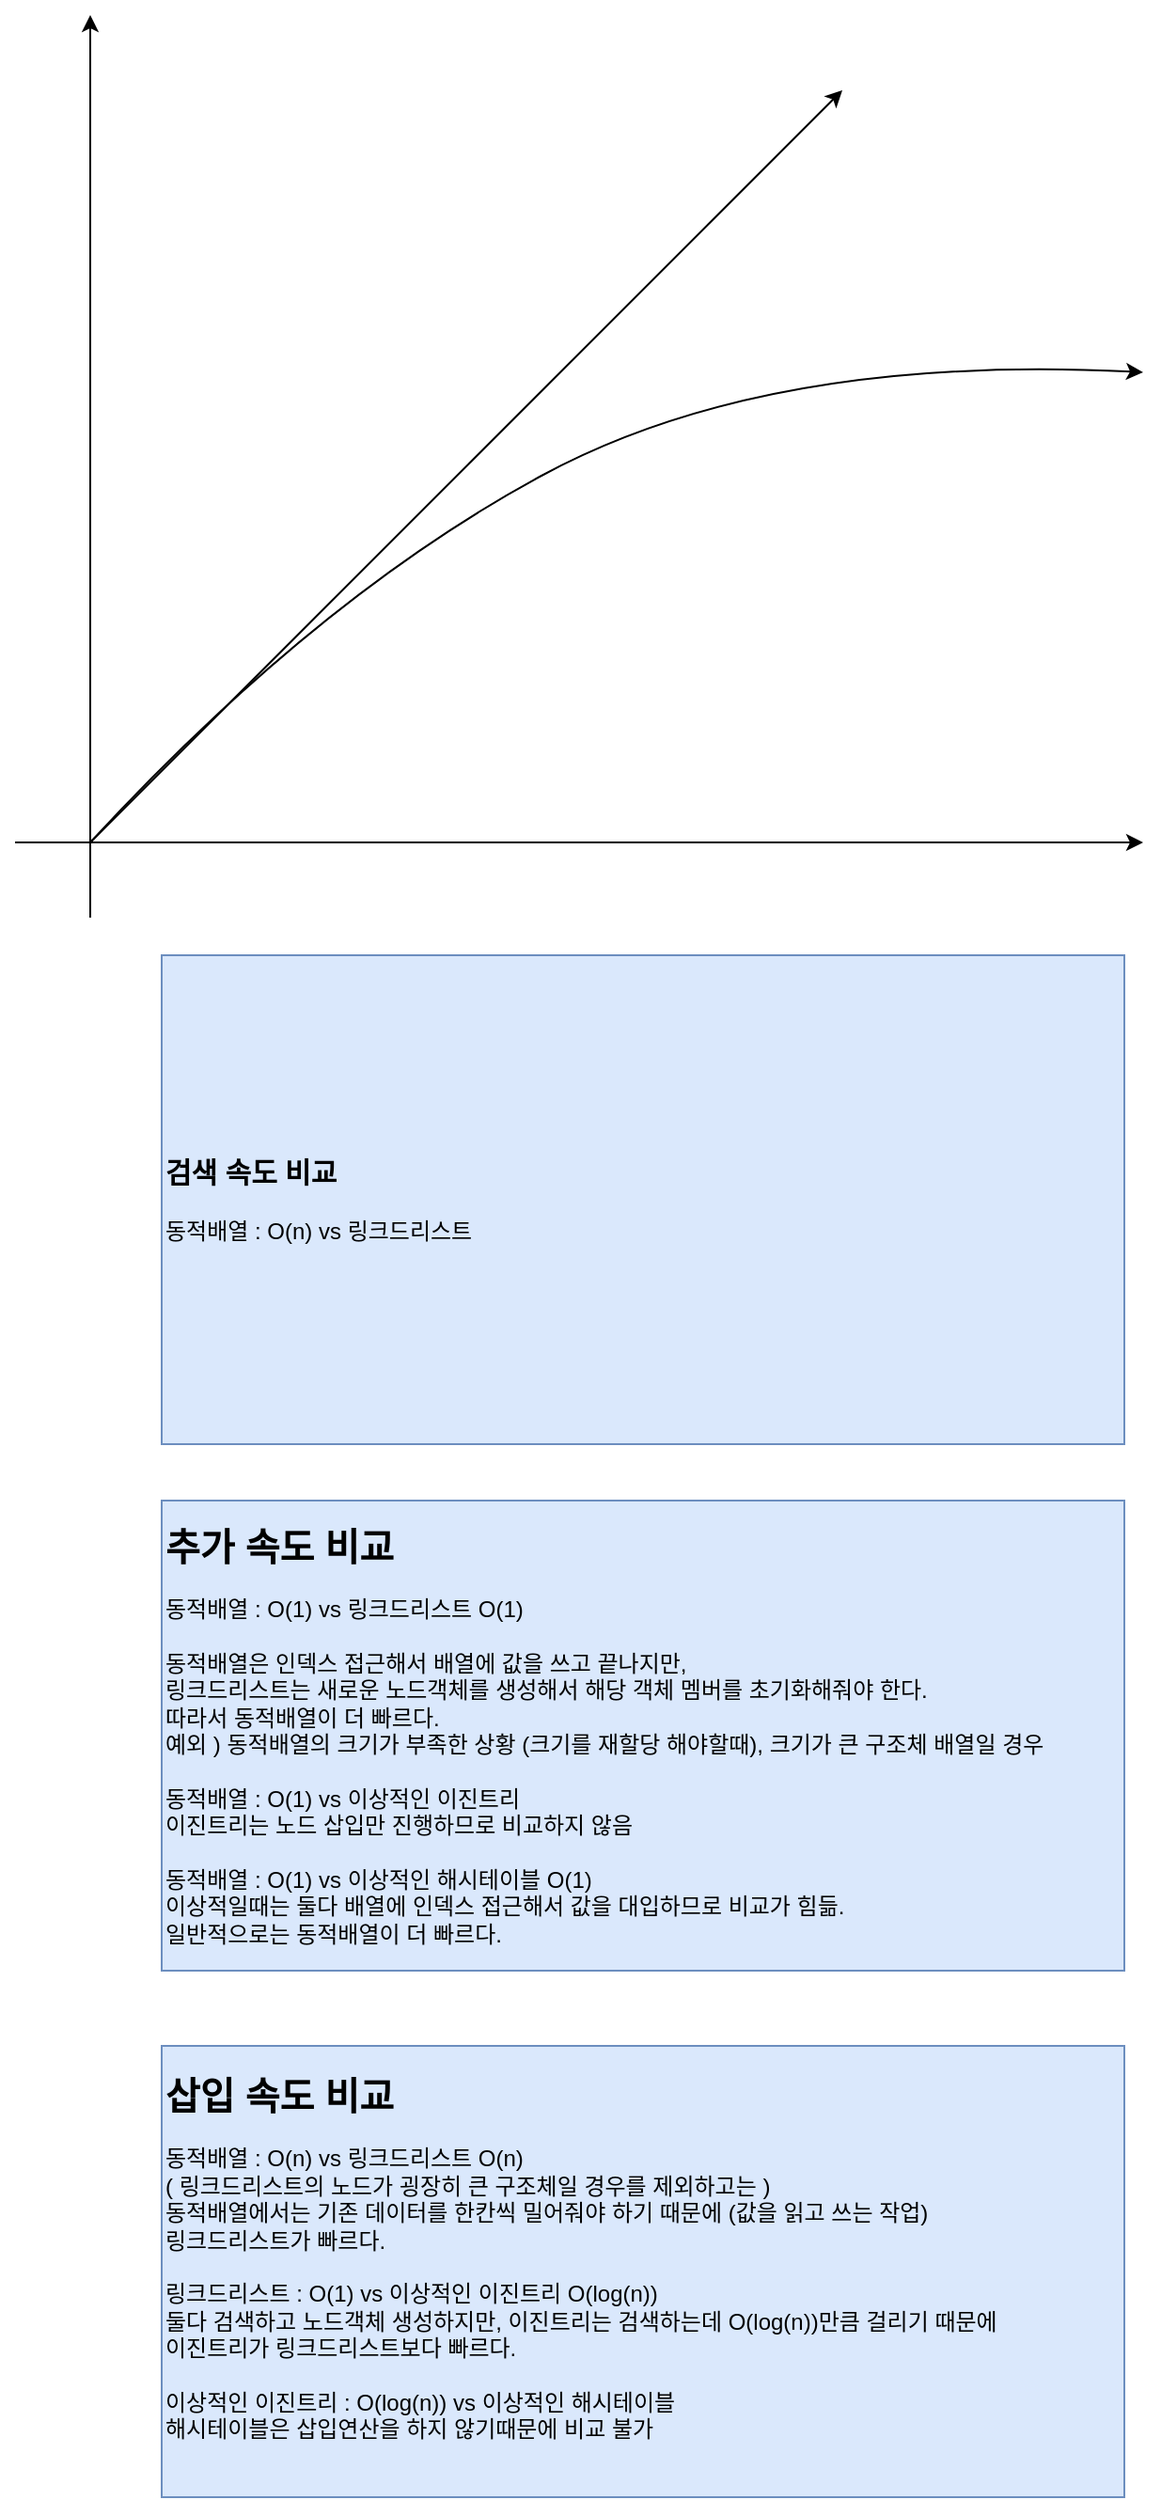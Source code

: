 <mxfile version="17.4.6" type="device"><diagram id="gPJuktA0EnO0L8C4Wk3P" name="Page-1"><mxGraphModel dx="1422" dy="794" grid="1" gridSize="10" guides="1" tooltips="1" connect="1" arrows="1" fold="1" page="1" pageScale="1" pageWidth="827" pageHeight="1169" math="0" shadow="0"><root><mxCell id="0"/><mxCell id="1" parent="0"/><mxCell id="iBuDU-aYflu2q5jisYz1-1" value="" style="endArrow=classic;html=1;rounded=0;" edge="1" parent="1"><mxGeometry width="50" height="50" relative="1" as="geometry"><mxPoint x="120" y="520" as="sourcePoint"/><mxPoint x="120" y="40" as="targetPoint"/></mxGeometry></mxCell><mxCell id="iBuDU-aYflu2q5jisYz1-2" value="" style="endArrow=classic;html=1;rounded=0;" edge="1" parent="1"><mxGeometry width="50" height="50" relative="1" as="geometry"><mxPoint x="80" y="480" as="sourcePoint"/><mxPoint x="680" y="480" as="targetPoint"/></mxGeometry></mxCell><mxCell id="iBuDU-aYflu2q5jisYz1-3" value="" style="endArrow=classic;html=1;rounded=0;" edge="1" parent="1"><mxGeometry width="50" height="50" relative="1" as="geometry"><mxPoint x="120" y="480" as="sourcePoint"/><mxPoint x="520" y="80" as="targetPoint"/></mxGeometry></mxCell><mxCell id="iBuDU-aYflu2q5jisYz1-5" value="" style="curved=1;endArrow=classic;html=1;rounded=0;" edge="1" parent="1"><mxGeometry width="50" height="50" relative="1" as="geometry"><mxPoint x="120" y="480" as="sourcePoint"/><mxPoint x="680" y="230" as="targetPoint"/><Array as="points"><mxPoint x="240" y="350"/><mxPoint x="480" y="220"/></Array></mxGeometry></mxCell><mxCell id="iBuDU-aYflu2q5jisYz1-7" value="&lt;font&gt;&lt;b&gt;&lt;font style=&quot;font-size: 15px&quot;&gt;검색 속도 비교&lt;/font&gt;&lt;/b&gt;&lt;br&gt;&lt;br&gt;동적배열 : O(n) vs 링크드리스트&lt;br&gt;&lt;/font&gt;" style="text;html=1;strokeColor=#6c8ebf;fillColor=#dae8fc;align=left;verticalAlign=middle;whiteSpace=wrap;rounded=0;" vertex="1" parent="1"><mxGeometry x="158" y="540" width="512" height="260" as="geometry"/></mxCell><mxCell id="iBuDU-aYflu2q5jisYz1-8" value="&lt;font&gt;&lt;b&gt;&lt;font style=&quot;font-size: 20px&quot;&gt;추가 속도 비교&lt;/font&gt;&lt;/b&gt;&lt;br&gt;&lt;br&gt;동적배열 : O(1) vs 링크드리스트 O(1)&lt;br&gt;&lt;br&gt;동적배열은 인덱스 접근해서 배열에 값을 쓰고 끝나지만,&lt;br&gt;링크드리스트는 새로운 노드객체를 생성해서 해당 객체 멤버를 초기화해줘야 한다.&lt;br&gt;따라서 동적배열이 더 빠르다.&lt;br&gt;예외 ) 동적배열의 크기가 부족한 상황 (크기를 재할당 해야할때), 크기가 큰 구조체 배열일 경우&lt;br&gt;&lt;br&gt;동적배열 : O(1) vs 이상적인 이진트리&lt;br&gt;이진트리는 노드 삽입만 진행하므로 비교하지 않음&lt;br&gt;&lt;br&gt;동적배열 : O(1) vs 이상적인 해시테이블 O(1)&lt;br&gt;이상적일때는 둘다 배열에 인덱스 접근해서 값을 대입하므로 비교가 힘듦.&lt;br&gt;일반적으로는 동적배열이 더 빠르다.&lt;br&gt;&lt;/font&gt;" style="text;html=1;strokeColor=#6c8ebf;fillColor=#dae8fc;align=left;verticalAlign=middle;whiteSpace=wrap;rounded=0;" vertex="1" parent="1"><mxGeometry x="158" y="830" width="512" height="250" as="geometry"/></mxCell><mxCell id="iBuDU-aYflu2q5jisYz1-9" value="&lt;font&gt;&lt;b&gt;&lt;font style=&quot;font-size: 20px&quot;&gt;삽입 속도 비교&lt;/font&gt;&lt;/b&gt;&lt;br&gt;&lt;br&gt;동적배열 : O(n) vs 링크드리스트 O(n)&lt;br&gt;( 링크드리스트의 노드가 굉장히 큰 구조체일 경우를 제외하고는 )&lt;br&gt;동적배열에서는 기존 데이터를 한칸씩 밀어줘야 하기 때문에 (값을 읽고 쓰는 작업)&lt;br&gt;링크드리스트가 빠르다.&lt;br&gt;&lt;br&gt;링크드리스트 : O(1) vs 이상적인 이진트리 O(log(n))&lt;br&gt;둘다 검색하고 노드객체 생성하지만, 이진트리는 검색하는데 O(log(n))만큼 걸리기 때문에&amp;nbsp;&lt;br&gt;이진트리가 링크드리스트보다 빠르다.&lt;br&gt;&lt;br&gt;이상적인 이진트리 : O(log(n)) vs 이상적인 해시테이블&lt;br&gt;해시테이블은 삽입연산을 하지 않기때문에 비교 불가&lt;br&gt;&lt;br&gt;&lt;/font&gt;" style="text;html=1;strokeColor=#6c8ebf;fillColor=#dae8fc;align=left;verticalAlign=middle;whiteSpace=wrap;rounded=0;" vertex="1" parent="1"><mxGeometry x="158" y="1120" width="512" height="240" as="geometry"/></mxCell></root></mxGraphModel></diagram></mxfile>
